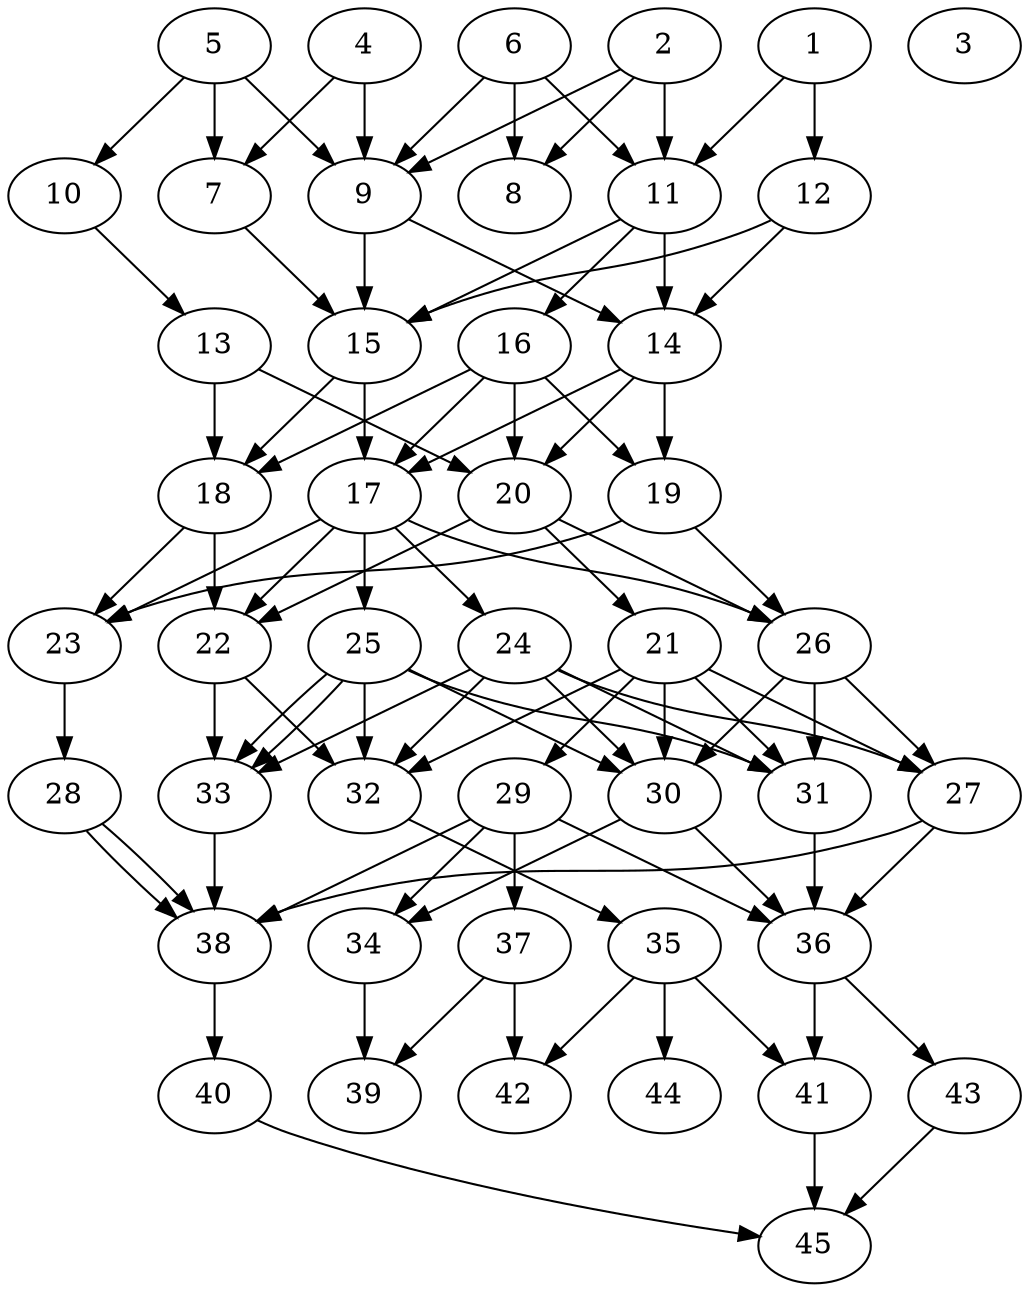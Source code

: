 // DAG automatically generated by daggen at Thu Oct  3 14:07:25 2019
// ./daggen --dot -n 45 --ccr 0.4 --fat 0.5 --regular 0.7 --density 0.7 --mindata 5242880 --maxdata 52428800 
digraph G {
  1 [size="16437760", alpha="0.05", expect_size="6575104"] 
  1 -> 11 [size ="6575104"]
  1 -> 12 [size ="6575104"]
  2 [size="87170560", alpha="0.13", expect_size="34868224"] 
  2 -> 8 [size ="34868224"]
  2 -> 9 [size ="34868224"]
  2 -> 11 [size ="34868224"]
  3 [size="48762880", alpha="0.14", expect_size="19505152"] 
  4 [size="33192960", alpha="0.08", expect_size="13277184"] 
  4 -> 7 [size ="13277184"]
  4 -> 9 [size ="13277184"]
  5 [size="86996480", alpha="0.09", expect_size="34798592"] 
  5 -> 7 [size ="34798592"]
  5 -> 9 [size ="34798592"]
  5 -> 10 [size ="34798592"]
  6 [size="125893120", alpha="0.06", expect_size="50357248"] 
  6 -> 8 [size ="50357248"]
  6 -> 9 [size ="50357248"]
  6 -> 11 [size ="50357248"]
  7 [size="41169920", alpha="0.15", expect_size="16467968"] 
  7 -> 15 [size ="16467968"]
  8 [size="13268480", alpha="0.05", expect_size="5307392"] 
  9 [size="35614720", alpha="0.16", expect_size="14245888"] 
  9 -> 14 [size ="14245888"]
  9 -> 15 [size ="14245888"]
  10 [size="17354240", alpha="0.09", expect_size="6941696"] 
  10 -> 13 [size ="6941696"]
  11 [size="113697280", alpha="0.07", expect_size="45478912"] 
  11 -> 14 [size ="45478912"]
  11 -> 15 [size ="45478912"]
  11 -> 16 [size ="45478912"]
  12 [size="22656000", alpha="0.13", expect_size="9062400"] 
  12 -> 14 [size ="9062400"]
  12 -> 15 [size ="9062400"]
  13 [size="101278720", alpha="0.17", expect_size="40511488"] 
  13 -> 18 [size ="40511488"]
  13 -> 20 [size ="40511488"]
  14 [size="63270400", alpha="0.00", expect_size="25308160"] 
  14 -> 17 [size ="25308160"]
  14 -> 19 [size ="25308160"]
  14 -> 20 [size ="25308160"]
  15 [size="108346880", alpha="0.13", expect_size="43338752"] 
  15 -> 17 [size ="43338752"]
  15 -> 18 [size ="43338752"]
  16 [size="43504640", alpha="0.12", expect_size="17401856"] 
  16 -> 17 [size ="17401856"]
  16 -> 18 [size ="17401856"]
  16 -> 19 [size ="17401856"]
  16 -> 20 [size ="17401856"]
  17 [size="77032960", alpha="0.18", expect_size="30813184"] 
  17 -> 22 [size ="30813184"]
  17 -> 23 [size ="30813184"]
  17 -> 24 [size ="30813184"]
  17 -> 25 [size ="30813184"]
  17 -> 26 [size ="30813184"]
  18 [size="47951360", alpha="0.17", expect_size="19180544"] 
  18 -> 22 [size ="19180544"]
  18 -> 23 [size ="19180544"]
  19 [size="79577600", alpha="0.18", expect_size="31831040"] 
  19 -> 23 [size ="31831040"]
  19 -> 26 [size ="31831040"]
  20 [size="53447680", alpha="0.04", expect_size="21379072"] 
  20 -> 21 [size ="21379072"]
  20 -> 22 [size ="21379072"]
  20 -> 26 [size ="21379072"]
  21 [size="109094400", alpha="0.11", expect_size="43637760"] 
  21 -> 27 [size ="43637760"]
  21 -> 29 [size ="43637760"]
  21 -> 30 [size ="43637760"]
  21 -> 31 [size ="43637760"]
  21 -> 32 [size ="43637760"]
  22 [size="32936960", alpha="0.10", expect_size="13174784"] 
  22 -> 32 [size ="13174784"]
  22 -> 33 [size ="13174784"]
  23 [size="111951360", alpha="0.15", expect_size="44780544"] 
  23 -> 28 [size ="44780544"]
  24 [size="94686720", alpha="0.04", expect_size="37874688"] 
  24 -> 27 [size ="37874688"]
  24 -> 30 [size ="37874688"]
  24 -> 31 [size ="37874688"]
  24 -> 32 [size ="37874688"]
  24 -> 33 [size ="37874688"]
  25 [size="97103360", alpha="0.05", expect_size="38841344"] 
  25 -> 30 [size ="38841344"]
  25 -> 31 [size ="38841344"]
  25 -> 32 [size ="38841344"]
  25 -> 33 [size ="38841344"]
  25 -> 33 [size ="38841344"]
  26 [size="54228480", alpha="0.05", expect_size="21691392"] 
  26 -> 27 [size ="21691392"]
  26 -> 30 [size ="21691392"]
  26 -> 31 [size ="21691392"]
  27 [size="124198400", alpha="0.10", expect_size="49679360"] 
  27 -> 36 [size ="49679360"]
  27 -> 38 [size ="49679360"]
  28 [size="113656320", alpha="0.16", expect_size="45462528"] 
  28 -> 38 [size ="45462528"]
  28 -> 38 [size ="45462528"]
  29 [size="97300480", alpha="0.05", expect_size="38920192"] 
  29 -> 34 [size ="38920192"]
  29 -> 36 [size ="38920192"]
  29 -> 37 [size ="38920192"]
  29 -> 38 [size ="38920192"]
  30 [size="84124160", alpha="0.14", expect_size="33649664"] 
  30 -> 34 [size ="33649664"]
  30 -> 36 [size ="33649664"]
  31 [size="107066880", alpha="0.01", expect_size="42826752"] 
  31 -> 36 [size ="42826752"]
  32 [size="51491840", alpha="0.09", expect_size="20596736"] 
  32 -> 35 [size ="20596736"]
  33 [size="109429760", alpha="0.13", expect_size="43771904"] 
  33 -> 38 [size ="43771904"]
  34 [size="80611840", alpha="0.04", expect_size="32244736"] 
  34 -> 39 [size ="32244736"]
  35 [size="103083520", alpha="0.12", expect_size="41233408"] 
  35 -> 41 [size ="41233408"]
  35 -> 42 [size ="41233408"]
  35 -> 44 [size ="41233408"]
  36 [size="14812160", alpha="0.05", expect_size="5924864"] 
  36 -> 41 [size ="5924864"]
  36 -> 43 [size ="5924864"]
  37 [size="46540800", alpha="0.09", expect_size="18616320"] 
  37 -> 39 [size ="18616320"]
  37 -> 42 [size ="18616320"]
  38 [size="108375040", alpha="0.19", expect_size="43350016"] 
  38 -> 40 [size ="43350016"]
  39 [size="82511360", alpha="0.00", expect_size="33004544"] 
  40 [size="109419520", alpha="0.08", expect_size="43767808"] 
  40 -> 45 [size ="43767808"]
  41 [size="75386880", alpha="0.12", expect_size="30154752"] 
  41 -> 45 [size ="30154752"]
  42 [size="81000960", alpha="0.00", expect_size="32400384"] 
  43 [size="17845760", alpha="0.04", expect_size="7138304"] 
  43 -> 45 [size ="7138304"]
  44 [size="92060160", alpha="0.03", expect_size="36824064"] 
  45 [size="117880320", alpha="0.15", expect_size="47152128"] 
}

